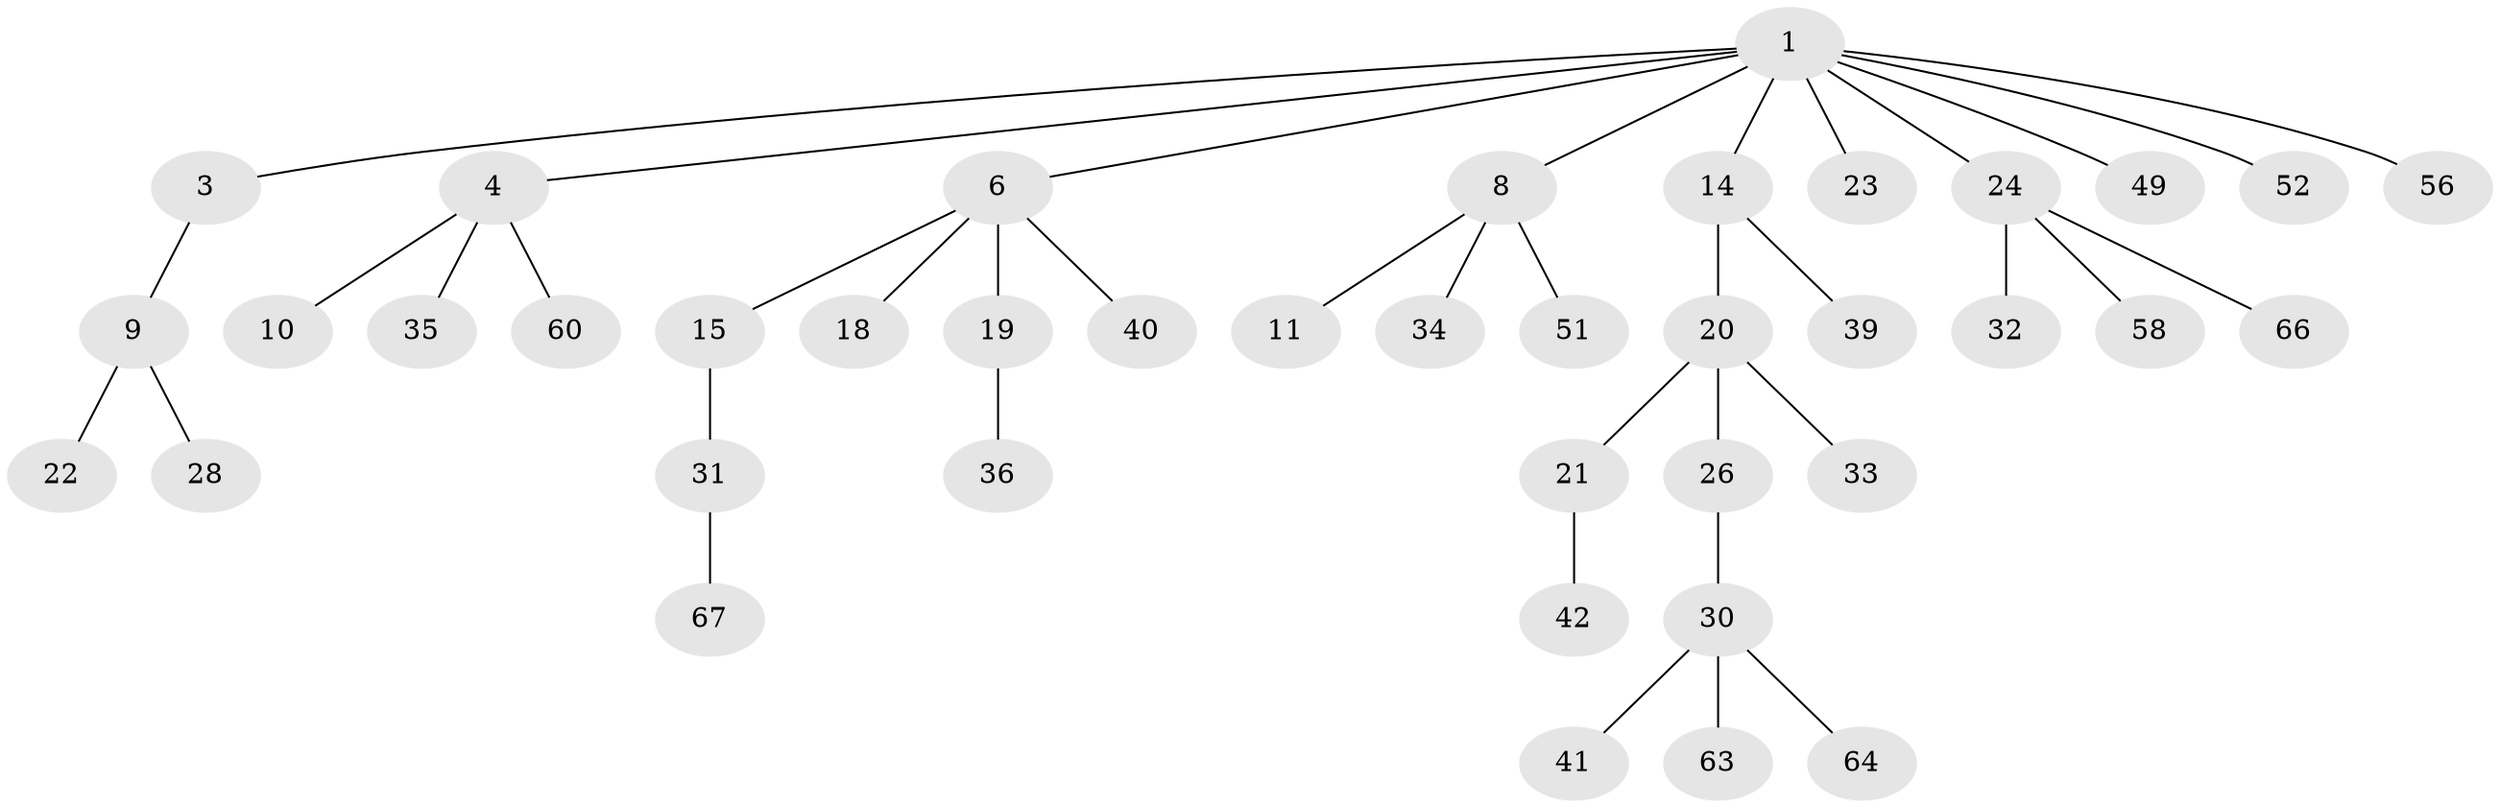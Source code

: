 // original degree distribution, {5: 0.05970149253731343, 3: 0.13432835820895522, 2: 0.23880597014925373, 4: 0.04477611940298507, 7: 0.014925373134328358, 1: 0.5074626865671642}
// Generated by graph-tools (version 1.1) at 2025/19/03/04/25 18:19:24]
// undirected, 40 vertices, 39 edges
graph export_dot {
graph [start="1"]
  node [color=gray90,style=filled];
  1 [super="+2+5"];
  3;
  4;
  6 [super="+16+7"];
  8;
  9;
  10 [super="+25+13"];
  11 [super="+45"];
  14 [super="+17+29"];
  15;
  18 [super="+27"];
  19;
  20 [super="+48"];
  21 [super="+54"];
  22;
  23;
  24;
  26;
  28 [super="+65"];
  30 [super="+43"];
  31 [super="+37"];
  32 [super="+50"];
  33 [super="+61"];
  34;
  35;
  36;
  39;
  40;
  41;
  42;
  49;
  51;
  52;
  56;
  58;
  60;
  63;
  64;
  66;
  67;
  1 -- 4;
  1 -- 52;
  1 -- 56;
  1 -- 8;
  1 -- 3;
  1 -- 49;
  1 -- 6;
  1 -- 23;
  1 -- 24;
  1 -- 14;
  3 -- 9;
  4 -- 10;
  4 -- 35;
  4 -- 60;
  6 -- 40;
  6 -- 18;
  6 -- 19;
  6 -- 15;
  8 -- 11;
  8 -- 34;
  8 -- 51;
  9 -- 22;
  9 -- 28;
  14 -- 20;
  14 -- 39;
  15 -- 31;
  19 -- 36;
  20 -- 21;
  20 -- 26;
  20 -- 33;
  21 -- 42;
  24 -- 32;
  24 -- 58;
  24 -- 66;
  26 -- 30;
  30 -- 41;
  30 -- 63;
  30 -- 64;
  31 -- 67;
}
